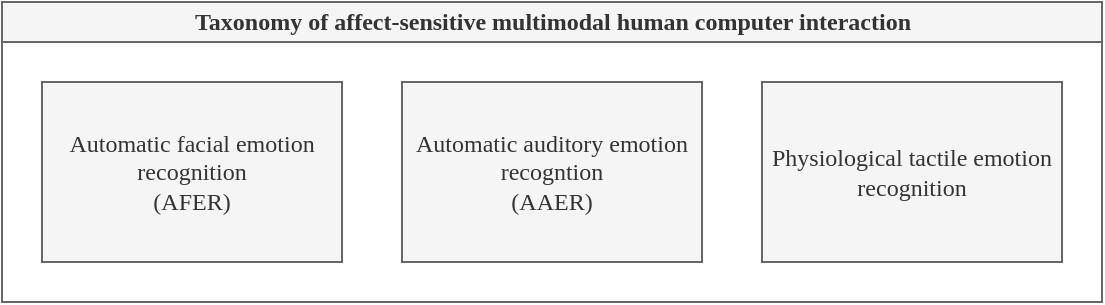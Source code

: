 <mxfile version="13.5.9" type="onedrive"><diagram id="prtHgNgQTEPvFCAcTncT" name="Page-1"><mxGraphModel dx="946" dy="524" grid="1" gridSize="10" guides="1" tooltips="1" connect="1" arrows="1" fold="1" page="1" pageScale="1" pageWidth="827" pageHeight="1169" math="0" shadow="0"><root><mxCell id="0"/><mxCell id="1" parent="0"/><mxCell id="dNxyNK7c78bLwvsdeMH5-11" value="&lt;font&gt;Taxonomy of affect-sensitive multimodal human computer interaction&lt;/font&gt;" style="swimlane;html=1;startSize=20;horizontal=1;containerType=tree;glass=0;fontFamily=Garamond;fillColor=#f5f5f5;strokeColor=#666666;fontColor=#333333;" parent="1" vertex="1"><mxGeometry x="60" y="80" width="550" height="150" as="geometry"/></mxCell><mxCell id="8InLjW6XYrlkhMOe3xE--1" value="Automatic facial emotion recognition&lt;br&gt;(AFER)" style="rounded=0;whiteSpace=wrap;html=1;fontFamily=Garamond;fillColor=#f5f5f5;strokeColor=#666666;fontColor=#333333;" vertex="1" parent="dNxyNK7c78bLwvsdeMH5-11"><mxGeometry x="20" y="40" width="150" height="90" as="geometry"/></mxCell><mxCell id="8InLjW6XYrlkhMOe3xE--2" value="Automatic auditory emotion recogntion&lt;br&gt;(AAER)" style="rounded=0;whiteSpace=wrap;html=1;fontFamily=Garamond;fillColor=#f5f5f5;strokeColor=#666666;fontColor=#333333;" vertex="1" parent="dNxyNK7c78bLwvsdeMH5-11"><mxGeometry x="200" y="40" width="150" height="90" as="geometry"/></mxCell><mxCell id="8InLjW6XYrlkhMOe3xE--3" value="Physiological tactile emotion recognition" style="rounded=0;whiteSpace=wrap;html=1;fontFamily=Garamond;fillColor=#f5f5f5;strokeColor=#666666;fontColor=#333333;" vertex="1" parent="dNxyNK7c78bLwvsdeMH5-11"><mxGeometry x="380" y="40" width="150" height="90" as="geometry"/></mxCell></root></mxGraphModel></diagram></mxfile>